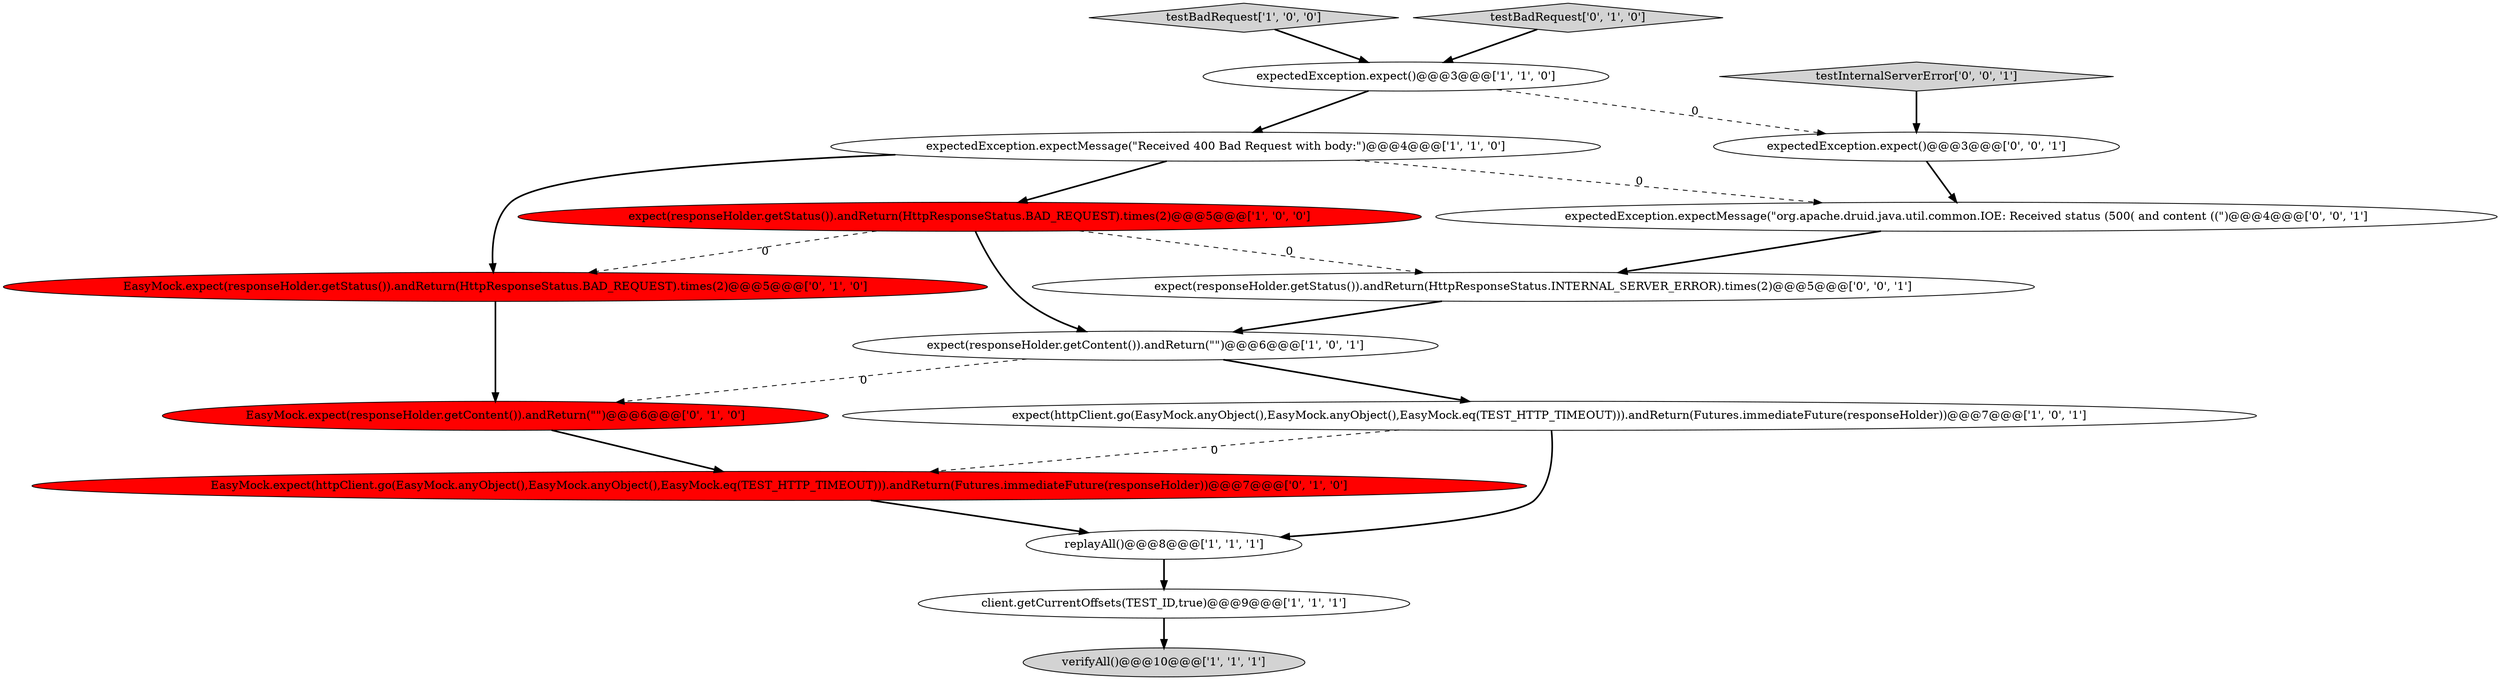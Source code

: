 digraph {
1 [style = filled, label = "expectedException.expectMessage(\"Received 400 Bad Request with body:\")@@@4@@@['1', '1', '0']", fillcolor = white, shape = ellipse image = "AAA0AAABBB1BBB"];
14 [style = filled, label = "expectedException.expect()@@@3@@@['0', '0', '1']", fillcolor = white, shape = ellipse image = "AAA0AAABBB3BBB"];
9 [style = filled, label = "EasyMock.expect(responseHolder.getContent()).andReturn(\"\")@@@6@@@['0', '1', '0']", fillcolor = red, shape = ellipse image = "AAA1AAABBB2BBB"];
11 [style = filled, label = "EasyMock.expect(httpClient.go(EasyMock.anyObject(),EasyMock.anyObject(),EasyMock.eq(TEST_HTTP_TIMEOUT))).andReturn(Futures.immediateFuture(responseHolder))@@@7@@@['0', '1', '0']", fillcolor = red, shape = ellipse image = "AAA1AAABBB2BBB"];
0 [style = filled, label = "expect(httpClient.go(EasyMock.anyObject(),EasyMock.anyObject(),EasyMock.eq(TEST_HTTP_TIMEOUT))).andReturn(Futures.immediateFuture(responseHolder))@@@7@@@['1', '0', '1']", fillcolor = white, shape = ellipse image = "AAA0AAABBB1BBB"];
7 [style = filled, label = "verifyAll()@@@10@@@['1', '1', '1']", fillcolor = lightgray, shape = ellipse image = "AAA0AAABBB1BBB"];
13 [style = filled, label = "testInternalServerError['0', '0', '1']", fillcolor = lightgray, shape = diamond image = "AAA0AAABBB3BBB"];
5 [style = filled, label = "testBadRequest['1', '0', '0']", fillcolor = lightgray, shape = diamond image = "AAA0AAABBB1BBB"];
16 [style = filled, label = "expectedException.expectMessage(\"org.apache.druid.java.util.common.IOE: Received status (500( and content ((\")@@@4@@@['0', '0', '1']", fillcolor = white, shape = ellipse image = "AAA0AAABBB3BBB"];
4 [style = filled, label = "expect(responseHolder.getStatus()).andReturn(HttpResponseStatus.BAD_REQUEST).times(2)@@@5@@@['1', '0', '0']", fillcolor = red, shape = ellipse image = "AAA1AAABBB1BBB"];
12 [style = filled, label = "testBadRequest['0', '1', '0']", fillcolor = lightgray, shape = diamond image = "AAA0AAABBB2BBB"];
10 [style = filled, label = "EasyMock.expect(responseHolder.getStatus()).andReturn(HttpResponseStatus.BAD_REQUEST).times(2)@@@5@@@['0', '1', '0']", fillcolor = red, shape = ellipse image = "AAA1AAABBB2BBB"];
6 [style = filled, label = "replayAll()@@@8@@@['1', '1', '1']", fillcolor = white, shape = ellipse image = "AAA0AAABBB1BBB"];
2 [style = filled, label = "client.getCurrentOffsets(TEST_ID,true)@@@9@@@['1', '1', '1']", fillcolor = white, shape = ellipse image = "AAA0AAABBB1BBB"];
8 [style = filled, label = "expect(responseHolder.getContent()).andReturn(\"\")@@@6@@@['1', '0', '1']", fillcolor = white, shape = ellipse image = "AAA0AAABBB1BBB"];
15 [style = filled, label = "expect(responseHolder.getStatus()).andReturn(HttpResponseStatus.INTERNAL_SERVER_ERROR).times(2)@@@5@@@['0', '0', '1']", fillcolor = white, shape = ellipse image = "AAA0AAABBB3BBB"];
3 [style = filled, label = "expectedException.expect()@@@3@@@['1', '1', '0']", fillcolor = white, shape = ellipse image = "AAA0AAABBB1BBB"];
5->3 [style = bold, label=""];
14->16 [style = bold, label=""];
16->15 [style = bold, label=""];
1->4 [style = bold, label=""];
9->11 [style = bold, label=""];
3->1 [style = bold, label=""];
0->6 [style = bold, label=""];
11->6 [style = bold, label=""];
0->11 [style = dashed, label="0"];
6->2 [style = bold, label=""];
8->0 [style = bold, label=""];
8->9 [style = dashed, label="0"];
1->16 [style = dashed, label="0"];
4->15 [style = dashed, label="0"];
4->8 [style = bold, label=""];
10->9 [style = bold, label=""];
12->3 [style = bold, label=""];
2->7 [style = bold, label=""];
3->14 [style = dashed, label="0"];
4->10 [style = dashed, label="0"];
1->10 [style = bold, label=""];
13->14 [style = bold, label=""];
15->8 [style = bold, label=""];
}
